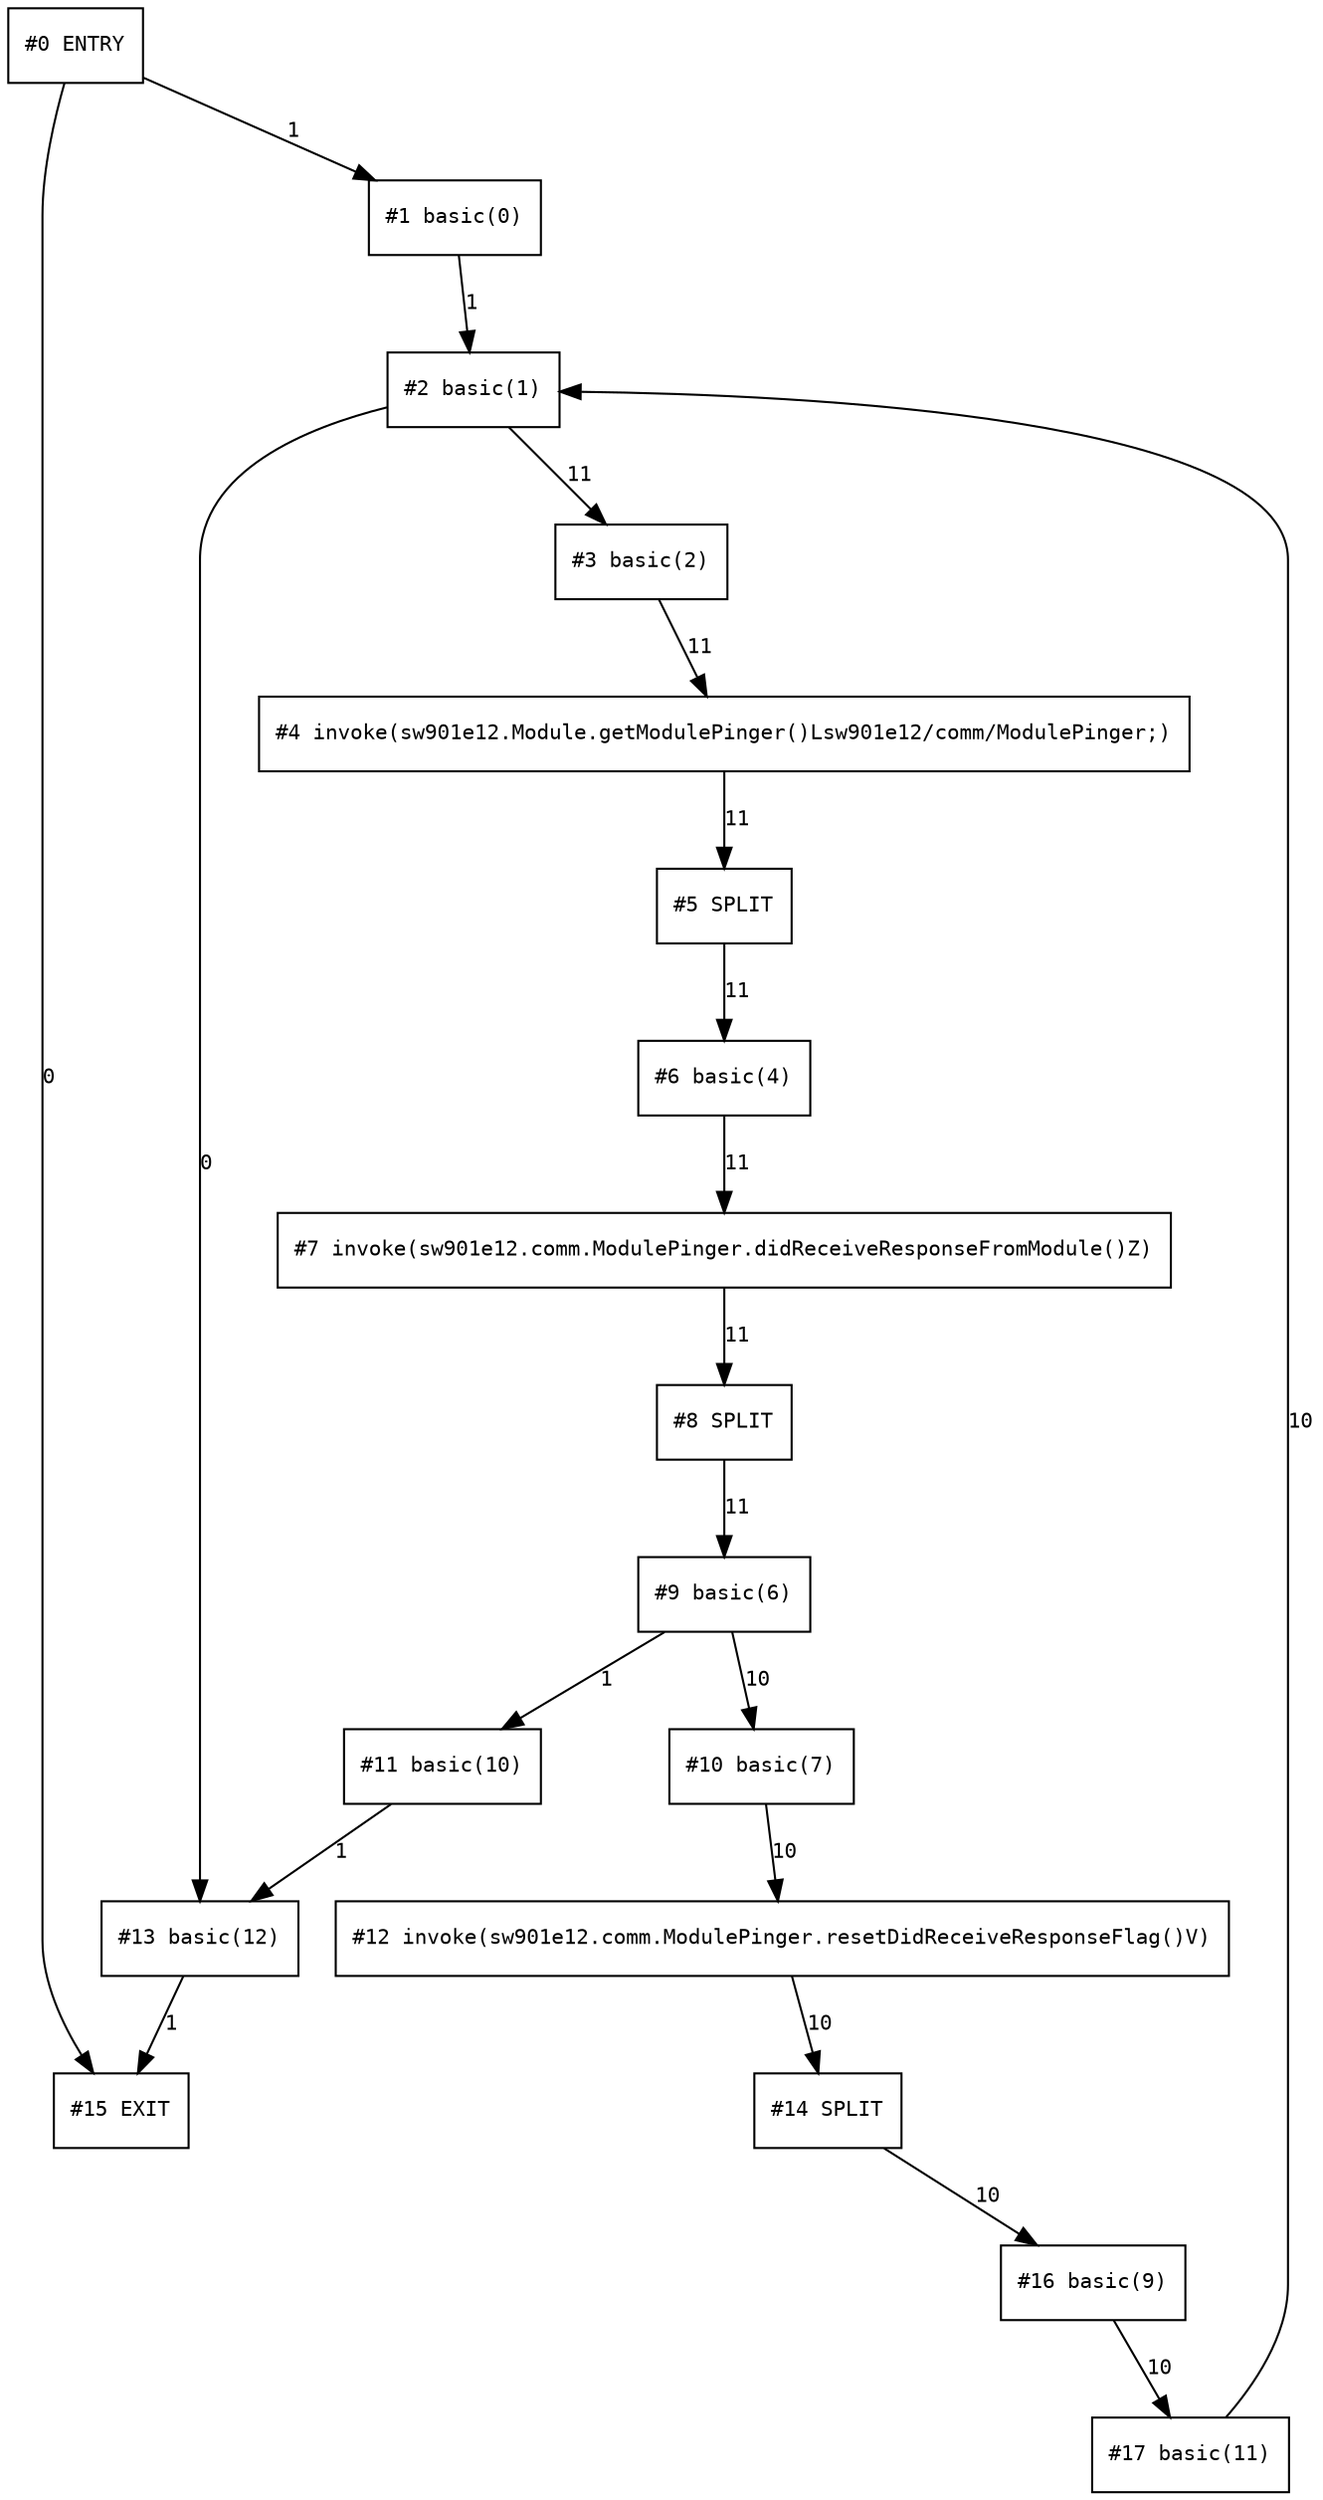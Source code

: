 digraph cfg
{
0 [label="#0 ENTRY",shape=box,fontname=Courier,fontsize=10];
15 [label="#15 EXIT",shape=box,fontname=Courier,fontsize=10];
1 [label="#1 basic(0)",shape=box,fontname=Courier,fontsize=10];
2 [label="#2 basic(1)",shape=box,fontname=Courier,fontsize=10];
3 [label="#3 basic(2)",shape=box,fontname=Courier,fontsize=10];
6 [label="#6 basic(4)",shape=box,fontname=Courier,fontsize=10];
9 [label="#9 basic(6)",shape=box,fontname=Courier,fontsize=10];
10 [label="#10 basic(7)",shape=box,fontname=Courier,fontsize=10];
16 [label="#16 basic(9)",shape=box,fontname=Courier,fontsize=10];
11 [label="#11 basic(10)",shape=box,fontname=Courier,fontsize=10];
17 [label="#17 basic(11)",shape=box,fontname=Courier,fontsize=10];
13 [label="#13 basic(12)",shape=box,fontname=Courier,fontsize=10];
4 [label="#4 invoke(sw901e12.Module.getModulePinger()Lsw901e12/comm/ModulePinger;)",shape=box,fontname=Courier,fontsize=10];
7 [label="#7 invoke(sw901e12.comm.ModulePinger.didReceiveResponseFromModule()Z)",shape=box,fontname=Courier,fontsize=10];
12 [label="#12 invoke(sw901e12.comm.ModulePinger.resetDidReceiveResponseFlag()V)",shape=box,fontname=Courier,fontsize=10];
5 [label="#5 SPLIT",shape=box,fontname=Courier,fontsize=10];
8 [label="#8 SPLIT",shape=box,fontname=Courier,fontsize=10];
14 [label="#14 SPLIT",shape=box,fontname=Courier,fontsize=10];
0 -> 1[label=1,fontname=Courier,fontsize=10];
1 -> 2[label=1,fontname=Courier,fontsize=10];
9 -> 10[label=10,fontname=Courier,fontsize=10];
9 -> 11[label=1,fontname=Courier,fontsize=10];
17 -> 2[label=10,fontname=Courier,fontsize=10];
11 -> 13[label=1,fontname=Courier,fontsize=10];
16 -> 17[label=10,fontname=Courier,fontsize=10];
2 -> 3[label=11,fontname=Courier,fontsize=10];
2 -> 13[label=0,fontname=Courier,fontsize=10];
13 -> 15[label=1,fontname=Courier,fontsize=10];
0 -> 15[label=0,fontname=Courier,fontsize=10];
3 -> 4[label=11,fontname=Courier,fontsize=10];
6 -> 7[label=11,fontname=Courier,fontsize=10];
10 -> 12[label=10,fontname=Courier,fontsize=10];
5 -> 6[label=11,fontname=Courier,fontsize=10];
4 -> 5[label=11,fontname=Courier,fontsize=10];
8 -> 9[label=11,fontname=Courier,fontsize=10];
7 -> 8[label=11,fontname=Courier,fontsize=10];
14 -> 16[label=10,fontname=Courier,fontsize=10];
12 -> 14[label=10,fontname=Courier,fontsize=10];
}
